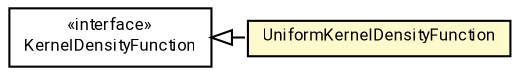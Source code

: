 #!/usr/local/bin/dot
#
# Class diagram 
# Generated by UMLGraph version R5_7_2-60-g0e99a6 (http://www.spinellis.gr/umlgraph/)
#

digraph G {
	graph [fontnames="svg"]
	edge [fontname="Roboto",fontsize=7,labelfontname="Roboto",labelfontsize=7,color="black"];
	node [fontname="Roboto",fontcolor="black",fontsize=8,shape=plaintext,margin=0,width=0,height=0];
	nodesep=0.15;
	ranksep=0.25;
	rankdir=LR;
	// de.lmu.ifi.dbs.elki.math.statistics.kernelfunctions.UniformKernelDensityFunction
	c10516787 [label=<<table title="de.lmu.ifi.dbs.elki.math.statistics.kernelfunctions.UniformKernelDensityFunction" border="0" cellborder="1" cellspacing="0" cellpadding="2" bgcolor="lemonChiffon" href="UniformKernelDensityFunction.html" target="_parent">
		<tr><td><table border="0" cellspacing="0" cellpadding="1">
		<tr><td align="center" balign="center"> <font face="Roboto">UniformKernelDensityFunction</font> </td></tr>
		</table></td></tr>
		</table>>, URL="UniformKernelDensityFunction.html"];
	// de.lmu.ifi.dbs.elki.math.statistics.kernelfunctions.KernelDensityFunction
	c10516799 [label=<<table title="de.lmu.ifi.dbs.elki.math.statistics.kernelfunctions.KernelDensityFunction" border="0" cellborder="1" cellspacing="0" cellpadding="2" href="KernelDensityFunction.html" target="_parent">
		<tr><td><table border="0" cellspacing="0" cellpadding="1">
		<tr><td align="center" balign="center"> &#171;interface&#187; </td></tr>
		<tr><td align="center" balign="center"> <font face="Roboto">KernelDensityFunction</font> </td></tr>
		</table></td></tr>
		</table>>, URL="KernelDensityFunction.html"];
	// de.lmu.ifi.dbs.elki.math.statistics.kernelfunctions.UniformKernelDensityFunction implements de.lmu.ifi.dbs.elki.math.statistics.kernelfunctions.KernelDensityFunction
	c10516799 -> c10516787 [arrowtail=empty,style=dashed,dir=back,weight=9];
}

